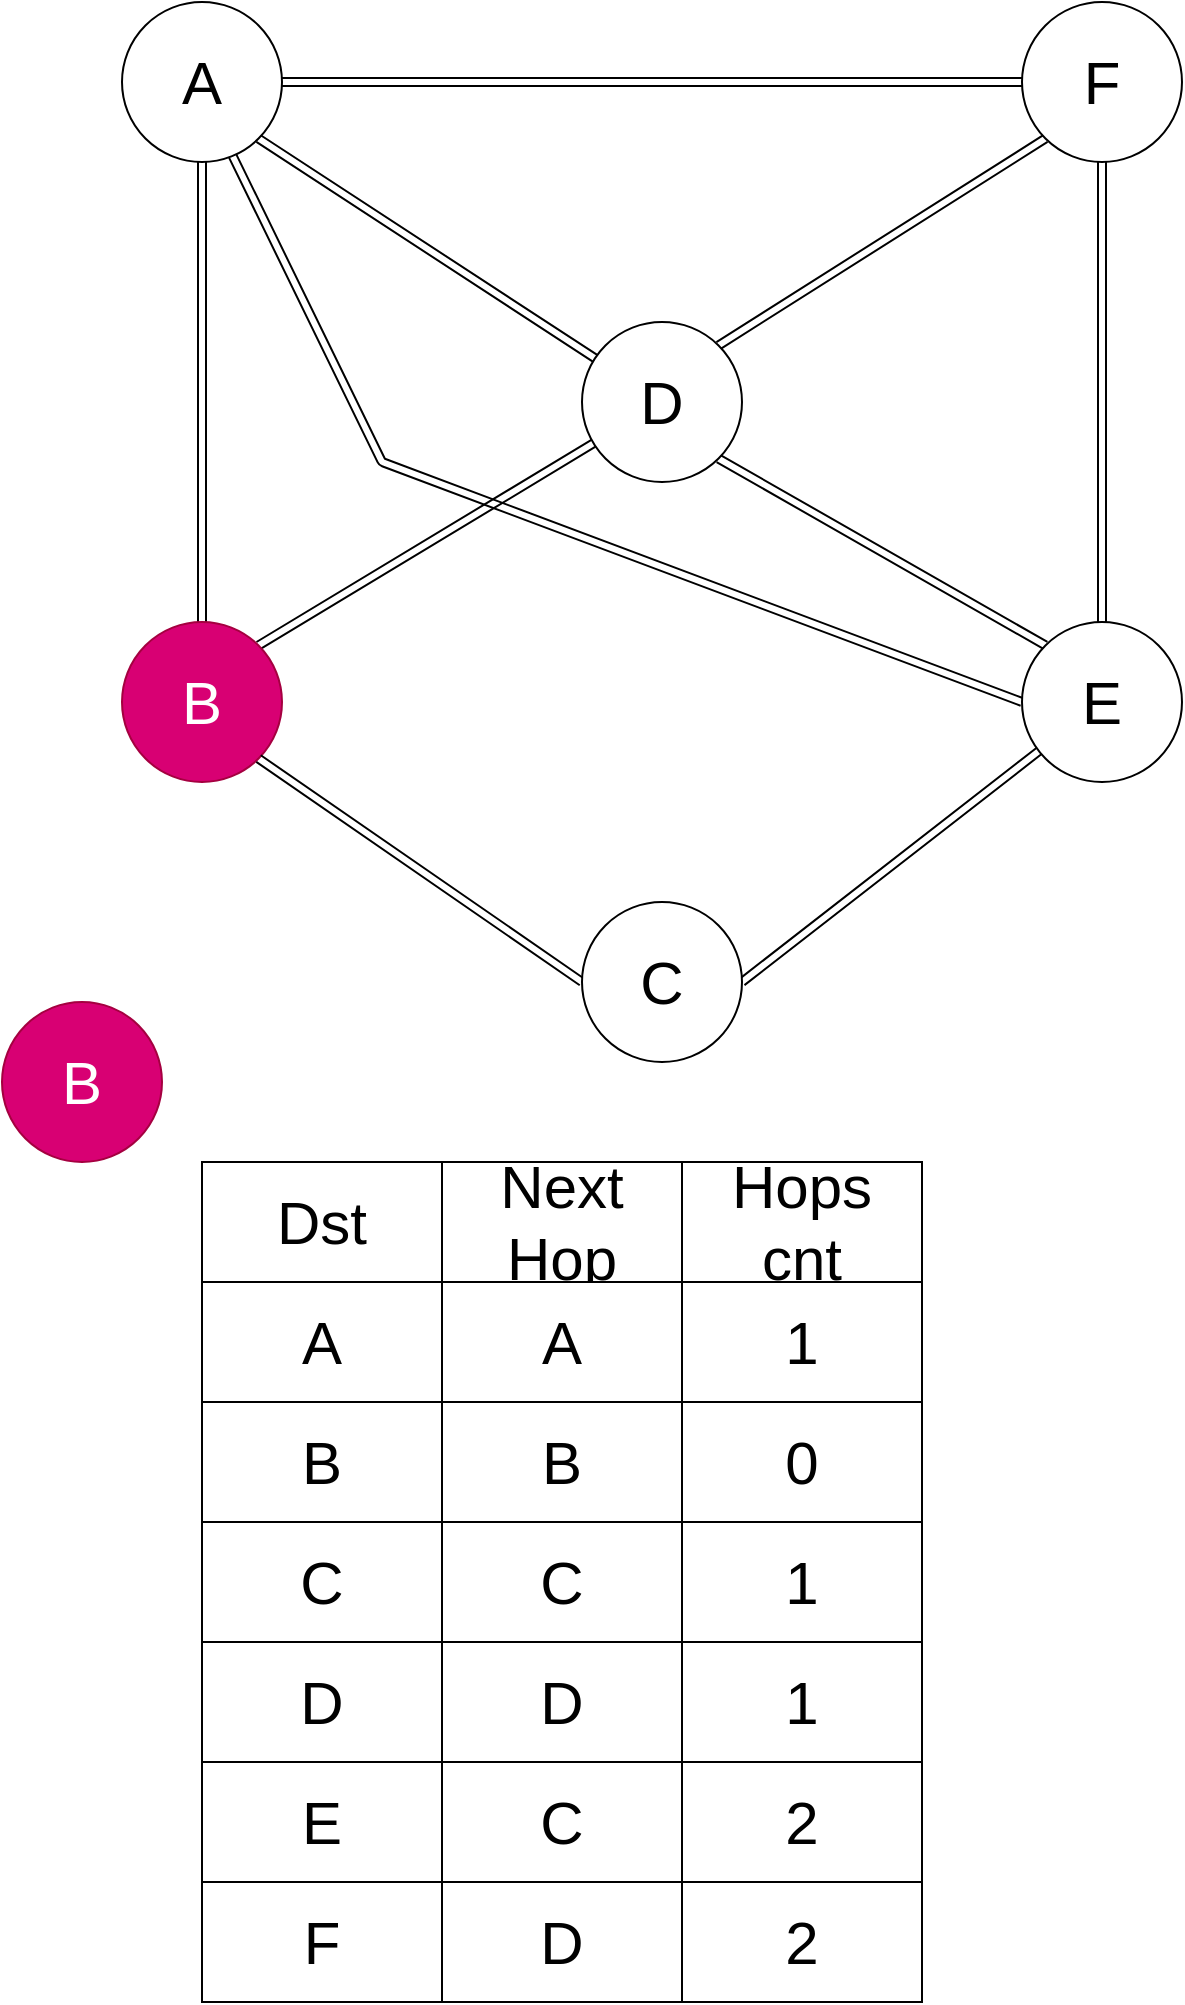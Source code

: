<mxfile>
    <diagram id="iIPX7qqjitQZ-XSHe27c" name="페이지-1">
        <mxGraphModel dx="1822" dy="960" grid="1" gridSize="10" guides="1" tooltips="1" connect="1" arrows="1" fold="1" page="1" pageScale="1" pageWidth="827" pageHeight="1169" math="0" shadow="0">
            <root>
                <mxCell id="0"/>
                <mxCell id="1" parent="0"/>
                <mxCell id="7" style="edgeStyle=none;html=1;exitX=1;exitY=1;exitDx=0;exitDy=0;shape=link;" edge="1" parent="1" source="2" target="4">
                    <mxGeometry relative="1" as="geometry"/>
                </mxCell>
                <mxCell id="11" style="edgeStyle=none;html=1;exitX=0.5;exitY=1;exitDx=0;exitDy=0;entryX=0.5;entryY=0;entryDx=0;entryDy=0;shape=link;" edge="1" parent="1" source="2" target="3">
                    <mxGeometry relative="1" as="geometry"/>
                </mxCell>
                <mxCell id="17" style="edgeStyle=none;shape=link;html=1;exitX=0.692;exitY=0.963;exitDx=0;exitDy=0;entryX=0;entryY=0.5;entryDx=0;entryDy=0;exitPerimeter=0;" edge="1" parent="1" source="2" target="6">
                    <mxGeometry relative="1" as="geometry">
                        <Array as="points">
                            <mxPoint x="250" y="250"/>
                        </Array>
                    </mxGeometry>
                </mxCell>
                <mxCell id="2" value="&lt;font style=&quot;font-size: 30px;&quot;&gt;A&lt;/font&gt;" style="ellipse;whiteSpace=wrap;html=1;aspect=fixed;" vertex="1" parent="1">
                    <mxGeometry x="120" y="20" width="80" height="80" as="geometry"/>
                </mxCell>
                <mxCell id="12" style="edgeStyle=none;html=1;exitX=1;exitY=0.5;exitDx=0;exitDy=0;shape=link;startArrow=none;" edge="1" parent="1" source="15" target="6">
                    <mxGeometry relative="1" as="geometry"/>
                </mxCell>
                <mxCell id="13" style="edgeStyle=none;shape=link;html=1;exitX=1;exitY=0;exitDx=0;exitDy=0;" edge="1" parent="1" source="3" target="4">
                    <mxGeometry relative="1" as="geometry"/>
                </mxCell>
                <mxCell id="3" value="&lt;font style=&quot;font-size: 30px;&quot;&gt;B&lt;/font&gt;" style="ellipse;whiteSpace=wrap;html=1;aspect=fixed;fillColor=#d80073;fontColor=#ffffff;strokeColor=#A50040;" vertex="1" parent="1">
                    <mxGeometry x="120" y="330" width="80" height="80" as="geometry"/>
                </mxCell>
                <mxCell id="8" style="edgeStyle=none;html=1;exitX=1;exitY=1;exitDx=0;exitDy=0;entryX=0;entryY=0;entryDx=0;entryDy=0;shape=link;" edge="1" parent="1" source="4" target="6">
                    <mxGeometry relative="1" as="geometry"/>
                </mxCell>
                <mxCell id="14" style="edgeStyle=none;shape=link;html=1;exitX=1;exitY=0;exitDx=0;exitDy=0;entryX=0;entryY=1;entryDx=0;entryDy=0;" edge="1" parent="1" source="4" target="5">
                    <mxGeometry relative="1" as="geometry"/>
                </mxCell>
                <mxCell id="4" value="&lt;span style=&quot;font-size: 30px;&quot;&gt;D&lt;/span&gt;" style="ellipse;whiteSpace=wrap;html=1;aspect=fixed;" vertex="1" parent="1">
                    <mxGeometry x="350" y="180" width="80" height="80" as="geometry"/>
                </mxCell>
                <mxCell id="10" style="edgeStyle=none;html=1;exitX=0;exitY=0.5;exitDx=0;exitDy=0;shape=link;" edge="1" parent="1" source="5" target="2">
                    <mxGeometry relative="1" as="geometry"/>
                </mxCell>
                <mxCell id="5" value="&lt;span style=&quot;font-size: 30px;&quot;&gt;F&lt;/span&gt;" style="ellipse;whiteSpace=wrap;html=1;aspect=fixed;" vertex="1" parent="1">
                    <mxGeometry x="570" y="20" width="80" height="80" as="geometry"/>
                </mxCell>
                <mxCell id="9" style="edgeStyle=none;html=1;exitX=0.5;exitY=0;exitDx=0;exitDy=0;entryX=0.5;entryY=1;entryDx=0;entryDy=0;shape=link;" edge="1" parent="1" source="6" target="5">
                    <mxGeometry relative="1" as="geometry"/>
                </mxCell>
                <mxCell id="6" value="&lt;span style=&quot;font-size: 30px;&quot;&gt;E&lt;/span&gt;" style="ellipse;whiteSpace=wrap;html=1;aspect=fixed;" vertex="1" parent="1">
                    <mxGeometry x="570" y="330" width="80" height="80" as="geometry"/>
                </mxCell>
                <mxCell id="16" value="" style="edgeStyle=none;html=1;exitX=1;exitY=1;exitDx=0;exitDy=0;shape=link;endArrow=none;entryX=0;entryY=0.5;entryDx=0;entryDy=0;" edge="1" parent="1" source="3" target="15">
                    <mxGeometry relative="1" as="geometry">
                        <mxPoint x="200" y="370" as="sourcePoint"/>
                        <mxPoint x="570" y="370" as="targetPoint"/>
                    </mxGeometry>
                </mxCell>
                <mxCell id="15" value="&lt;span style=&quot;font-size: 30px;&quot;&gt;C&lt;/span&gt;" style="ellipse;whiteSpace=wrap;html=1;aspect=fixed;" vertex="1" parent="1">
                    <mxGeometry x="350" y="470" width="80" height="80" as="geometry"/>
                </mxCell>
                <mxCell id="21" value="Dst" style="rounded=0;whiteSpace=wrap;html=1;fontSize=30;" vertex="1" parent="1">
                    <mxGeometry x="160" y="600" width="120" height="60" as="geometry"/>
                </mxCell>
                <mxCell id="22" value="Next Hop" style="rounded=0;whiteSpace=wrap;html=1;fontSize=30;" vertex="1" parent="1">
                    <mxGeometry x="280" y="600" width="120" height="60" as="geometry"/>
                </mxCell>
                <mxCell id="23" value="Hops&lt;br&gt;cnt" style="rounded=0;whiteSpace=wrap;html=1;fontSize=30;" vertex="1" parent="1">
                    <mxGeometry x="400" y="600" width="120" height="60" as="geometry"/>
                </mxCell>
                <mxCell id="27" value="A" style="rounded=0;whiteSpace=wrap;html=1;fontSize=30;" vertex="1" parent="1">
                    <mxGeometry x="160" y="660" width="120" height="60" as="geometry"/>
                </mxCell>
                <mxCell id="28" value="A" style="rounded=0;whiteSpace=wrap;html=1;fontSize=30;" vertex="1" parent="1">
                    <mxGeometry x="280" y="660" width="120" height="60" as="geometry"/>
                </mxCell>
                <mxCell id="29" value="1" style="rounded=0;whiteSpace=wrap;html=1;fontSize=30;" vertex="1" parent="1">
                    <mxGeometry x="400" y="660" width="120" height="60" as="geometry"/>
                </mxCell>
                <mxCell id="30" value="C" style="rounded=0;whiteSpace=wrap;html=1;fontSize=30;" vertex="1" parent="1">
                    <mxGeometry x="160" y="780" width="120" height="60" as="geometry"/>
                </mxCell>
                <mxCell id="31" value="C" style="rounded=0;whiteSpace=wrap;html=1;fontSize=30;" vertex="1" parent="1">
                    <mxGeometry x="280" y="780" width="120" height="60" as="geometry"/>
                </mxCell>
                <mxCell id="32" value="1" style="rounded=0;whiteSpace=wrap;html=1;fontSize=30;" vertex="1" parent="1">
                    <mxGeometry x="400" y="780" width="120" height="60" as="geometry"/>
                </mxCell>
                <mxCell id="33" value="&lt;font style=&quot;font-size: 30px;&quot;&gt;B&lt;/font&gt;" style="ellipse;whiteSpace=wrap;html=1;aspect=fixed;fillColor=#d80073;fontColor=#ffffff;strokeColor=#A50040;" vertex="1" parent="1">
                    <mxGeometry x="60" y="520" width="80" height="80" as="geometry"/>
                </mxCell>
                <mxCell id="34" value="D" style="rounded=0;whiteSpace=wrap;html=1;fontSize=30;" vertex="1" parent="1">
                    <mxGeometry x="160" y="840" width="120" height="60" as="geometry"/>
                </mxCell>
                <mxCell id="35" value="D" style="rounded=0;whiteSpace=wrap;html=1;fontSize=30;" vertex="1" parent="1">
                    <mxGeometry x="280" y="840" width="120" height="60" as="geometry"/>
                </mxCell>
                <mxCell id="36" value="1" style="rounded=0;whiteSpace=wrap;html=1;fontSize=30;" vertex="1" parent="1">
                    <mxGeometry x="400" y="840" width="120" height="60" as="geometry"/>
                </mxCell>
                <mxCell id="37" value="E" style="rounded=0;whiteSpace=wrap;html=1;fontSize=30;" vertex="1" parent="1">
                    <mxGeometry x="160" y="900" width="120" height="60" as="geometry"/>
                </mxCell>
                <mxCell id="38" value="C" style="rounded=0;whiteSpace=wrap;html=1;fontSize=30;" vertex="1" parent="1">
                    <mxGeometry x="280" y="900" width="120" height="60" as="geometry"/>
                </mxCell>
                <mxCell id="39" value="2" style="rounded=0;whiteSpace=wrap;html=1;fontSize=30;" vertex="1" parent="1">
                    <mxGeometry x="400" y="900" width="120" height="60" as="geometry"/>
                </mxCell>
                <mxCell id="40" value="F" style="rounded=0;whiteSpace=wrap;html=1;fontSize=30;" vertex="1" parent="1">
                    <mxGeometry x="160" y="960" width="120" height="60" as="geometry"/>
                </mxCell>
                <mxCell id="41" value="D" style="rounded=0;whiteSpace=wrap;html=1;fontSize=30;" vertex="1" parent="1">
                    <mxGeometry x="280" y="960" width="120" height="60" as="geometry"/>
                </mxCell>
                <mxCell id="42" value="2" style="rounded=0;whiteSpace=wrap;html=1;fontSize=30;" vertex="1" parent="1">
                    <mxGeometry x="400" y="960" width="120" height="60" as="geometry"/>
                </mxCell>
                <mxCell id="43" value="B" style="rounded=0;whiteSpace=wrap;html=1;fontSize=30;" vertex="1" parent="1">
                    <mxGeometry x="160" y="720" width="120" height="60" as="geometry"/>
                </mxCell>
                <mxCell id="44" value="B" style="rounded=0;whiteSpace=wrap;html=1;fontSize=30;" vertex="1" parent="1">
                    <mxGeometry x="280" y="720" width="120" height="60" as="geometry"/>
                </mxCell>
                <mxCell id="45" value="0" style="rounded=0;whiteSpace=wrap;html=1;fontSize=30;" vertex="1" parent="1">
                    <mxGeometry x="400" y="720" width="120" height="60" as="geometry"/>
                </mxCell>
            </root>
        </mxGraphModel>
    </diagram>
</mxfile>